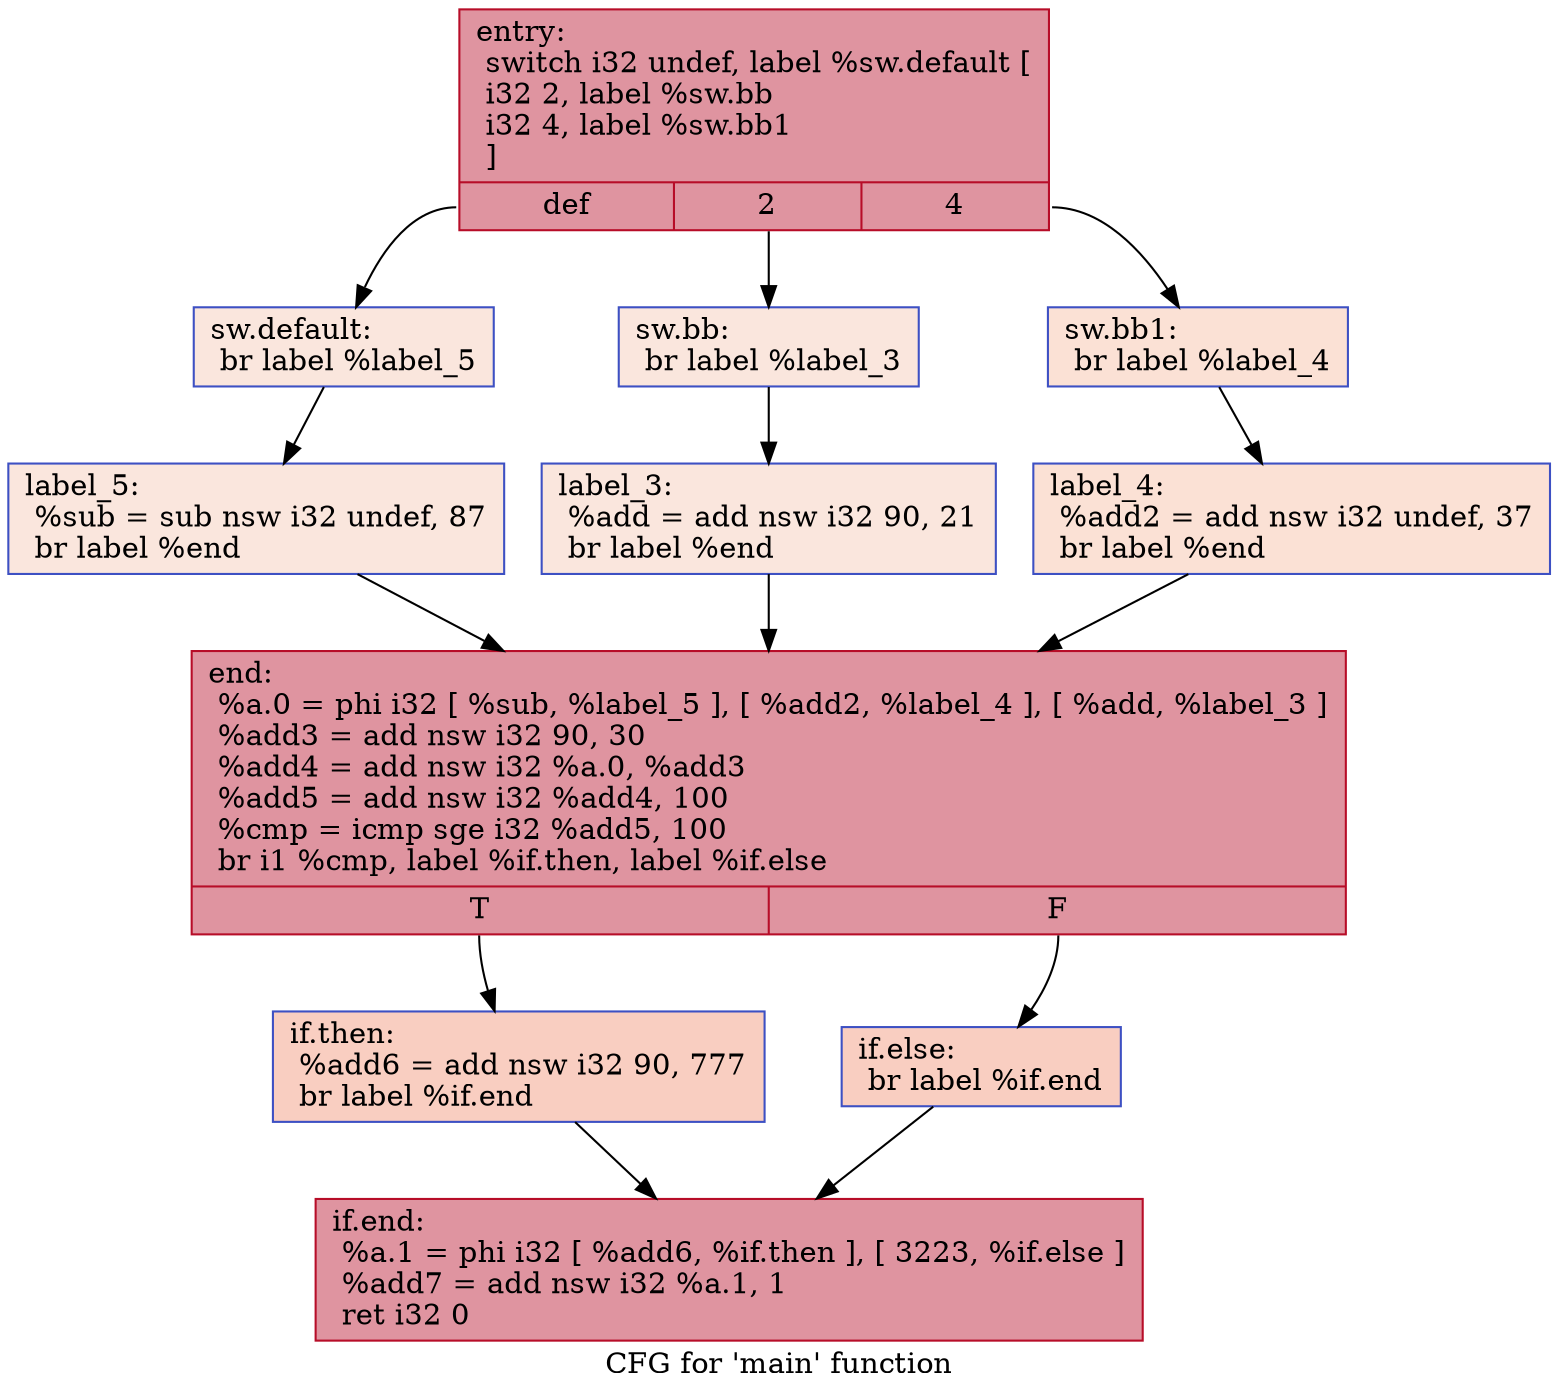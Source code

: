 digraph "CFG for 'main' function" {
	label="CFG for 'main' function";

	Node0x5618d3354840 [shape=record,color="#b70d28ff", style=filled, fillcolor="#b70d2870",label="{entry:\l  switch i32 undef, label %sw.default [\l    i32 2, label %sw.bb\l    i32 4, label %sw.bb1\l  ]\l|{<s0>def|<s1>2|<s2>4}}"];
	Node0x5618d3354840:s0 -> Node0x5618d3354da0;
	Node0x5618d3354840:s1 -> Node0x5618d3354e20;
	Node0x5618d3354840:s2 -> Node0x5618d3354ec0;
	Node0x5618d3354e20 [shape=record,color="#3d50c3ff", style=filled, fillcolor="#f3c7b170",label="{sw.bb:                                            \l  br label %label_3\l}"];
	Node0x5618d3354e20 -> Node0x5618d3355050;
	Node0x5618d3354ec0 [shape=record,color="#3d50c3ff", style=filled, fillcolor="#f7bca170",label="{sw.bb1:                                           \l  br label %label_4\l}"];
	Node0x5618d3354ec0 -> Node0x5618d3355130;
	Node0x5618d3354da0 [shape=record,color="#3d50c3ff", style=filled, fillcolor="#f3c7b170",label="{sw.default:                                       \l  br label %label_5\l}"];
	Node0x5618d3354da0 -> Node0x5618d3355210;
	Node0x5618d3355050 [shape=record,color="#3d50c3ff", style=filled, fillcolor="#f3c7b170",label="{label_3:                                          \l  %add = add nsw i32 90, 21\l  br label %end\l}"];
	Node0x5618d3355050 -> Node0x5618d3355400;
	Node0x5618d3355130 [shape=record,color="#3d50c3ff", style=filled, fillcolor="#f7bca170",label="{label_4:                                          \l  %add2 = add nsw i32 undef, 37\l  br label %end\l}"];
	Node0x5618d3355130 -> Node0x5618d3355400;
	Node0x5618d3355210 [shape=record,color="#3d50c3ff", style=filled, fillcolor="#f3c7b170",label="{label_5:                                          \l  %sub = sub nsw i32 undef, 87\l  br label %end\l}"];
	Node0x5618d3355210 -> Node0x5618d3355400;
	Node0x5618d3355400 [shape=record,color="#b70d28ff", style=filled, fillcolor="#b70d2870",label="{end:                                              \l  %a.0 = phi i32 [ %sub, %label_5 ], [ %add2, %label_4 ], [ %add, %label_3 ]\l  %add3 = add nsw i32 90, 30\l  %add4 = add nsw i32 %a.0, %add3\l  %add5 = add nsw i32 %add4, 100\l  %cmp = icmp sge i32 %add5, 100\l  br i1 %cmp, label %if.then, label %if.else\l|{<s0>T|<s1>F}}"];
	Node0x5618d3355400:s0 -> Node0x5618d3355d30;
	Node0x5618d3355400:s1 -> Node0x5618d3355da0;
	Node0x5618d3355d30 [shape=record,color="#3d50c3ff", style=filled, fillcolor="#f2907270",label="{if.then:                                          \l  %add6 = add nsw i32 90, 777\l  br label %if.end\l}"];
	Node0x5618d3355d30 -> Node0x5618d3355fa0;
	Node0x5618d3355da0 [shape=record,color="#3d50c3ff", style=filled, fillcolor="#f2907270",label="{if.else:                                          \l  br label %if.end\l}"];
	Node0x5618d3355da0 -> Node0x5618d3355fa0;
	Node0x5618d3355fa0 [shape=record,color="#b70d28ff", style=filled, fillcolor="#b70d2870",label="{if.end:                                           \l  %a.1 = phi i32 [ %add6, %if.then ], [ 3223, %if.else ]\l  %add7 = add nsw i32 %a.1, 1\l  ret i32 0\l}"];
}
